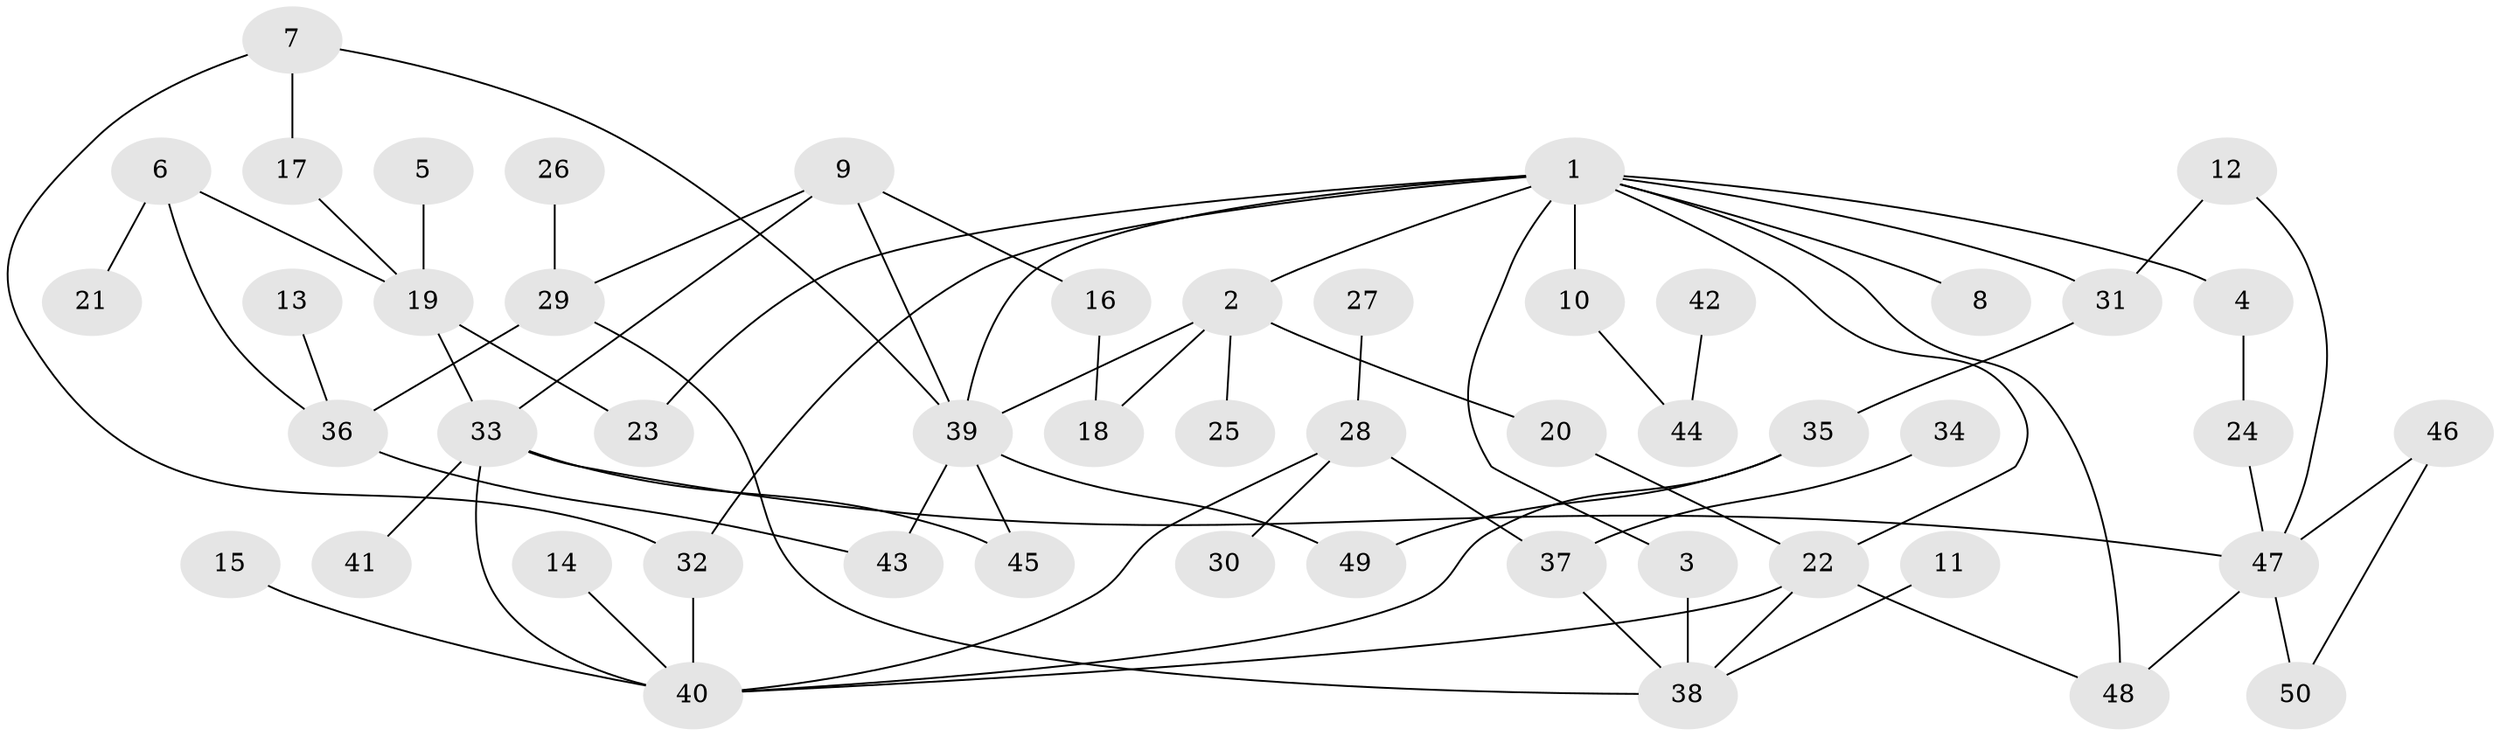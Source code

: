 // original degree distribution, {8: 0.01, 5: 0.02, 2: 0.29, 3: 0.23, 4: 0.08, 6: 0.04, 1: 0.31, 7: 0.02}
// Generated by graph-tools (version 1.1) at 2025/25/03/09/25 03:25:28]
// undirected, 50 vertices, 70 edges
graph export_dot {
graph [start="1"]
  node [color=gray90,style=filled];
  1;
  2;
  3;
  4;
  5;
  6;
  7;
  8;
  9;
  10;
  11;
  12;
  13;
  14;
  15;
  16;
  17;
  18;
  19;
  20;
  21;
  22;
  23;
  24;
  25;
  26;
  27;
  28;
  29;
  30;
  31;
  32;
  33;
  34;
  35;
  36;
  37;
  38;
  39;
  40;
  41;
  42;
  43;
  44;
  45;
  46;
  47;
  48;
  49;
  50;
  1 -- 2 [weight=1.0];
  1 -- 3 [weight=1.0];
  1 -- 4 [weight=1.0];
  1 -- 8 [weight=1.0];
  1 -- 10 [weight=1.0];
  1 -- 22 [weight=1.0];
  1 -- 23 [weight=1.0];
  1 -- 31 [weight=1.0];
  1 -- 32 [weight=1.0];
  1 -- 39 [weight=1.0];
  1 -- 48 [weight=1.0];
  2 -- 18 [weight=2.0];
  2 -- 20 [weight=1.0];
  2 -- 25 [weight=1.0];
  2 -- 39 [weight=1.0];
  3 -- 38 [weight=1.0];
  4 -- 24 [weight=1.0];
  5 -- 19 [weight=1.0];
  6 -- 19 [weight=1.0];
  6 -- 21 [weight=1.0];
  6 -- 36 [weight=1.0];
  7 -- 17 [weight=1.0];
  7 -- 32 [weight=1.0];
  7 -- 39 [weight=1.0];
  9 -- 16 [weight=1.0];
  9 -- 29 [weight=1.0];
  9 -- 33 [weight=1.0];
  9 -- 39 [weight=1.0];
  10 -- 44 [weight=1.0];
  11 -- 38 [weight=1.0];
  12 -- 31 [weight=1.0];
  12 -- 47 [weight=1.0];
  13 -- 36 [weight=1.0];
  14 -- 40 [weight=1.0];
  15 -- 40 [weight=1.0];
  16 -- 18 [weight=1.0];
  17 -- 19 [weight=1.0];
  19 -- 23 [weight=1.0];
  19 -- 33 [weight=1.0];
  20 -- 22 [weight=1.0];
  22 -- 38 [weight=1.0];
  22 -- 40 [weight=1.0];
  22 -- 48 [weight=1.0];
  24 -- 47 [weight=1.0];
  26 -- 29 [weight=1.0];
  27 -- 28 [weight=1.0];
  28 -- 30 [weight=1.0];
  28 -- 37 [weight=1.0];
  28 -- 40 [weight=1.0];
  29 -- 36 [weight=1.0];
  29 -- 38 [weight=1.0];
  31 -- 35 [weight=1.0];
  32 -- 40 [weight=2.0];
  33 -- 40 [weight=1.0];
  33 -- 41 [weight=1.0];
  33 -- 45 [weight=1.0];
  33 -- 47 [weight=1.0];
  34 -- 37 [weight=1.0];
  35 -- 40 [weight=1.0];
  35 -- 49 [weight=1.0];
  36 -- 43 [weight=1.0];
  37 -- 38 [weight=1.0];
  39 -- 43 [weight=1.0];
  39 -- 45 [weight=1.0];
  39 -- 49 [weight=1.0];
  42 -- 44 [weight=1.0];
  46 -- 47 [weight=1.0];
  46 -- 50 [weight=1.0];
  47 -- 48 [weight=1.0];
  47 -- 50 [weight=1.0];
}
